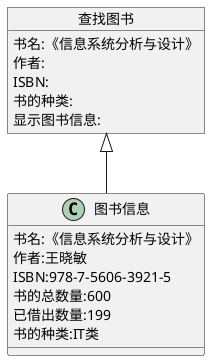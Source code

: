 @startuml
object 查找图书 {
书名:《信息系统分析与设计》
作者:
ISBN:
书的种类:
显示图书信息:
}
查找图书 <|-- 图书信息
object 图书信息 {
书名:《信息系统分析与设计》
作者:王晓敏
ISBN:978-7-5606-3921-5
书的总数量:600
已借出数量:199
书的种类:IT类
}
@enduml